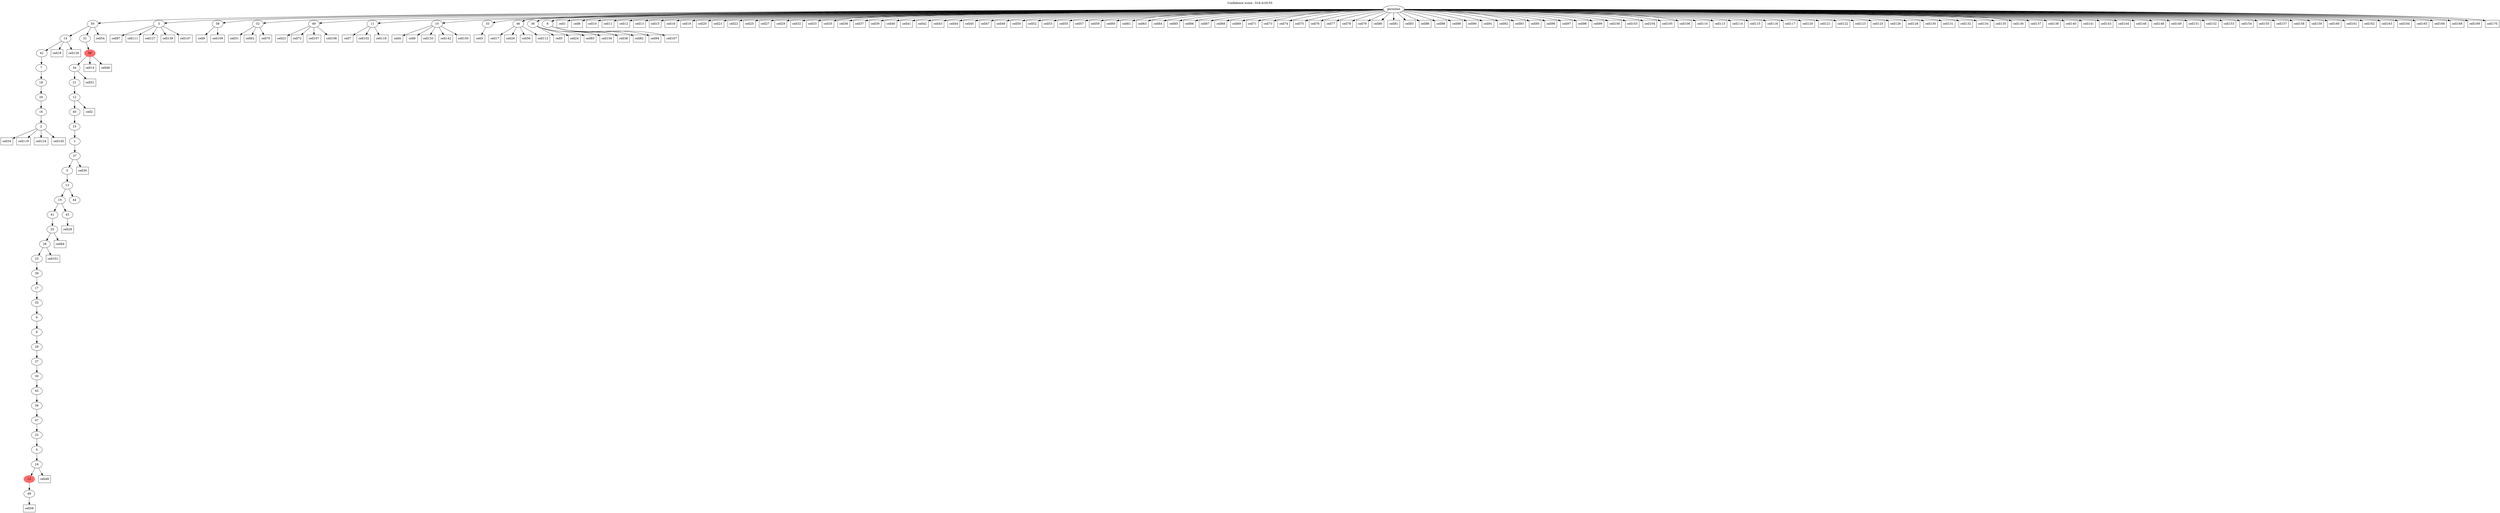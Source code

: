 digraph g {
	"51" -> "52";
	"52" [label="2"];
	"50" -> "51";
	"51" [label="16"];
	"49" -> "50";
	"50" [label="20"];
	"48" -> "49";
	"49" [label="18"];
	"47" -> "48";
	"48" [label="7"];
	"46" -> "47";
	"47" [label="42"];
	"42" -> "43";
	"43" [label="48"];
	"41" -> "42";
	"42" [color=indianred1, style=filled, label="12"];
	"40" -> "41";
	"41" [label="24"];
	"39" -> "40";
	"40" [label="4"];
	"38" -> "39";
	"39" [label="22"];
	"37" -> "38";
	"38" [label="47"];
	"36" -> "37";
	"37" [label="26"];
	"35" -> "36";
	"36" [label="45"];
	"34" -> "35";
	"35" [label="30"];
	"33" -> "34";
	"34" [label="27"];
	"32" -> "33";
	"33" [label="29"];
	"31" -> "32";
	"32" [label="9"];
	"30" -> "31";
	"31" [label="6"];
	"29" -> "30";
	"30" [label="35"];
	"28" -> "29";
	"29" [label="17"];
	"27" -> "28";
	"28" [label="39"];
	"26" -> "27";
	"27" [label="23"];
	"25" -> "26";
	"26" [label="28"];
	"24" -> "25";
	"25" [label="25"];
	"23" -> "24";
	"24" [label="41"];
	"23" -> "44";
	"44" [label="43"];
	"22" -> "23";
	"23" [label="19"];
	"22" -> "45";
	"45" [label="44"];
	"21" -> "22";
	"22" [label="13"];
	"20" -> "21";
	"21" [label="5"];
	"19" -> "20";
	"20" [label="37"];
	"18" -> "19";
	"19" [label="1"];
	"17" -> "18";
	"18" [label="15"];
	"16" -> "17";
	"17" [label="40"];
	"15" -> "16";
	"16" [label="12"];
	"14" -> "15";
	"15" [label="21"];
	"13" -> "14";
	"14" [label="34"];
	"12" -> "13";
	"13" [color=indianred1, style=filled, label="50"];
	"11" -> "12";
	"12" [label="31"];
	"11" -> "46";
	"46" [label="14"];
	"0" -> "1";
	"1" [label="3"];
	"0" -> "2";
	"2" [label="38"];
	"0" -> "3";
	"3" [label="32"];
	"0" -> "4";
	"4" [label="49"];
	"0" -> "5";
	"5" [label="11"];
	"0" -> "6";
	"6" [label="10"];
	"0" -> "7";
	"7" [label="33"];
	"0" -> "8";
	"8" [label="46"];
	"0" -> "9";
	"9" [label="36"];
	"0" -> "10";
	"10" [label="8"];
	"0" -> "11";
	"11" [label="50"];
	"0" [label="germline"];
	"0" -> "cell1";
	"cell1" [shape=box];
	"16" -> "cell2";
	"cell2" [shape=box];
	"7" -> "cell3";
	"cell3" [shape=box];
	"6" -> "cell4";
	"cell4" [shape=box];
	"9" -> "cell5";
	"cell5" [shape=box];
	"0" -> "cell6";
	"cell6" [shape=box];
	"5" -> "cell7";
	"cell7" [shape=box];
	"6" -> "cell8";
	"cell8" [shape=box];
	"2" -> "cell9";
	"cell9" [shape=box];
	"0" -> "cell10";
	"cell10" [shape=box];
	"0" -> "cell11";
	"cell11" [shape=box];
	"0" -> "cell12";
	"cell12" [shape=box];
	"0" -> "cell13";
	"cell13" [shape=box];
	"13" -> "cell14";
	"cell14" [shape=box];
	"0" -> "cell15";
	"cell15" [shape=box];
	"0" -> "cell16";
	"cell16" [shape=box];
	"8" -> "cell17";
	"cell17" [shape=box];
	"46" -> "cell18";
	"cell18" [shape=box];
	"0" -> "cell19";
	"cell19" [shape=box];
	"0" -> "cell20";
	"cell20" [shape=box];
	"0" -> "cell21";
	"cell21" [shape=box];
	"0" -> "cell22";
	"cell22" [shape=box];
	"4" -> "cell23";
	"cell23" [shape=box];
	"9" -> "cell24";
	"cell24" [shape=box];
	"0" -> "cell25";
	"cell25" [shape=box];
	"8" -> "cell26";
	"cell26" [shape=box];
	"0" -> "cell27";
	"cell27" [shape=box];
	"44" -> "cell28";
	"cell28" [shape=box];
	"0" -> "cell29";
	"cell29" [shape=box];
	"20" -> "cell30";
	"cell30" [shape=box];
	"3" -> "cell31";
	"cell31" [shape=box];
	"0" -> "cell32";
	"cell32" [shape=box];
	"0" -> "cell33";
	"cell33" [shape=box];
	"52" -> "cell34";
	"cell34" [shape=box];
	"0" -> "cell35";
	"cell35" [shape=box];
	"0" -> "cell36";
	"cell36" [shape=box];
	"0" -> "cell37";
	"cell37" [shape=box];
	"10" -> "cell38";
	"cell38" [shape=box];
	"0" -> "cell39";
	"cell39" [shape=box];
	"0" -> "cell40";
	"cell40" [shape=box];
	"0" -> "cell41";
	"cell41" [shape=box];
	"0" -> "cell42";
	"cell42" [shape=box];
	"0" -> "cell43";
	"cell43" [shape=box];
	"0" -> "cell44";
	"cell44" [shape=box];
	"0" -> "cell45";
	"cell45" [shape=box];
	"13" -> "cell46";
	"cell46" [shape=box];
	"0" -> "cell47";
	"cell47" [shape=box];
	"41" -> "cell48";
	"cell48" [shape=box];
	"0" -> "cell49";
	"cell49" [shape=box];
	"0" -> "cell50";
	"cell50" [shape=box];
	"14" -> "cell51";
	"cell51" [shape=box];
	"0" -> "cell52";
	"cell52" [shape=box];
	"0" -> "cell53";
	"cell53" [shape=box];
	"11" -> "cell54";
	"cell54" [shape=box];
	"0" -> "cell55";
	"cell55" [shape=box];
	"8" -> "cell56";
	"cell56" [shape=box];
	"0" -> "cell57";
	"cell57" [shape=box];
	"43" -> "cell58";
	"cell58" [shape=box];
	"0" -> "cell59";
	"cell59" [shape=box];
	"0" -> "cell60";
	"cell60" [shape=box];
	"0" -> "cell61";
	"cell61" [shape=box];
	"3" -> "cell62";
	"cell62" [shape=box];
	"0" -> "cell63";
	"cell63" [shape=box];
	"0" -> "cell64";
	"cell64" [shape=box];
	"0" -> "cell65";
	"cell65" [shape=box];
	"0" -> "cell66";
	"cell66" [shape=box];
	"0" -> "cell67";
	"cell67" [shape=box];
	"0" -> "cell68";
	"cell68" [shape=box];
	"0" -> "cell69";
	"cell69" [shape=box];
	"3" -> "cell70";
	"cell70" [shape=box];
	"0" -> "cell71";
	"cell71" [shape=box];
	"4" -> "cell72";
	"cell72" [shape=box];
	"0" -> "cell73";
	"cell73" [shape=box];
	"0" -> "cell74";
	"cell74" [shape=box];
	"0" -> "cell75";
	"cell75" [shape=box];
	"0" -> "cell76";
	"cell76" [shape=box];
	"0" -> "cell77";
	"cell77" [shape=box];
	"0" -> "cell78";
	"cell78" [shape=box];
	"0" -> "cell79";
	"cell79" [shape=box];
	"0" -> "cell80";
	"cell80" [shape=box];
	"0" -> "cell81";
	"cell81" [shape=box];
	"10" -> "cell82";
	"cell82" [shape=box];
	"0" -> "cell83";
	"cell83" [shape=box];
	"25" -> "cell84";
	"cell84" [shape=box];
	"9" -> "cell85";
	"cell85" [shape=box];
	"0" -> "cell86";
	"cell86" [shape=box];
	"1" -> "cell87";
	"cell87" [shape=box];
	"0" -> "cell88";
	"cell88" [shape=box];
	"0" -> "cell89";
	"cell89" [shape=box];
	"0" -> "cell90";
	"cell90" [shape=box];
	"0" -> "cell91";
	"cell91" [shape=box];
	"0" -> "cell92";
	"cell92" [shape=box];
	"0" -> "cell93";
	"cell93" [shape=box];
	"10" -> "cell94";
	"cell94" [shape=box];
	"0" -> "cell95";
	"cell95" [shape=box];
	"0" -> "cell96";
	"cell96" [shape=box];
	"0" -> "cell97";
	"cell97" [shape=box];
	"0" -> "cell98";
	"cell98" [shape=box];
	"0" -> "cell99";
	"cell99" [shape=box];
	"0" -> "cell100";
	"cell100" [shape=box];
	"26" -> "cell101";
	"cell101" [shape=box];
	"5" -> "cell102";
	"cell102" [shape=box];
	"0" -> "cell103";
	"cell103" [shape=box];
	"0" -> "cell104";
	"cell104" [shape=box];
	"0" -> "cell105";
	"cell105" [shape=box];
	"0" -> "cell106";
	"cell106" [shape=box];
	"4" -> "cell107";
	"cell107" [shape=box];
	"4" -> "cell108";
	"cell108" [shape=box];
	"2" -> "cell109";
	"cell109" [shape=box];
	"0" -> "cell110";
	"cell110" [shape=box];
	"1" -> "cell111";
	"cell111" [shape=box];
	"8" -> "cell112";
	"cell112" [shape=box];
	"0" -> "cell113";
	"cell113" [shape=box];
	"0" -> "cell114";
	"cell114" [shape=box];
	"0" -> "cell115";
	"cell115" [shape=box];
	"0" -> "cell116";
	"cell116" [shape=box];
	"0" -> "cell117";
	"cell117" [shape=box];
	"5" -> "cell118";
	"cell118" [shape=box];
	"52" -> "cell119";
	"cell119" [shape=box];
	"0" -> "cell120";
	"cell120" [shape=box];
	"0" -> "cell121";
	"cell121" [shape=box];
	"0" -> "cell122";
	"cell122" [shape=box];
	"0" -> "cell123";
	"cell123" [shape=box];
	"52" -> "cell124";
	"cell124" [shape=box];
	"0" -> "cell125";
	"cell125" [shape=box];
	"0" -> "cell126";
	"cell126" [shape=box];
	"1" -> "cell127";
	"cell127" [shape=box];
	"0" -> "cell128";
	"cell128" [shape=box];
	"46" -> "cell129";
	"cell129" [shape=box];
	"0" -> "cell130";
	"cell130" [shape=box];
	"0" -> "cell131";
	"cell131" [shape=box];
	"0" -> "cell132";
	"cell132" [shape=box];
	"6" -> "cell133";
	"cell133" [shape=box];
	"0" -> "cell134";
	"cell134" [shape=box];
	"0" -> "cell135";
	"cell135" [shape=box];
	"0" -> "cell136";
	"cell136" [shape=box];
	"0" -> "cell137";
	"cell137" [shape=box];
	"0" -> "cell138";
	"cell138" [shape=box];
	"1" -> "cell139";
	"cell139" [shape=box];
	"0" -> "cell140";
	"cell140" [shape=box];
	"0" -> "cell141";
	"cell141" [shape=box];
	"6" -> "cell142";
	"cell142" [shape=box];
	"0" -> "cell143";
	"cell143" [shape=box];
	"0" -> "cell144";
	"cell144" [shape=box];
	"52" -> "cell145";
	"cell145" [shape=box];
	"0" -> "cell146";
	"cell146" [shape=box];
	"1" -> "cell147";
	"cell147" [shape=box];
	"0" -> "cell148";
	"cell148" [shape=box];
	"0" -> "cell149";
	"cell149" [shape=box];
	"6" -> "cell150";
	"cell150" [shape=box];
	"0" -> "cell151";
	"cell151" [shape=box];
	"0" -> "cell152";
	"cell152" [shape=box];
	"0" -> "cell153";
	"cell153" [shape=box];
	"0" -> "cell154";
	"cell154" [shape=box];
	"0" -> "cell155";
	"cell155" [shape=box];
	"9" -> "cell156";
	"cell156" [shape=box];
	"0" -> "cell157";
	"cell157" [shape=box];
	"0" -> "cell158";
	"cell158" [shape=box];
	"0" -> "cell159";
	"cell159" [shape=box];
	"0" -> "cell160";
	"cell160" [shape=box];
	"0" -> "cell161";
	"cell161" [shape=box];
	"0" -> "cell162";
	"cell162" [shape=box];
	"0" -> "cell163";
	"cell163" [shape=box];
	"0" -> "cell164";
	"cell164" [shape=box];
	"0" -> "cell165";
	"cell165" [shape=box];
	"0" -> "cell166";
	"cell166" [shape=box];
	"10" -> "cell167";
	"cell167" [shape=box];
	"0" -> "cell168";
	"cell168" [shape=box];
	"0" -> "cell169";
	"cell169" [shape=box];
	"0" -> "cell170";
	"cell170" [shape=box];
	labelloc="t";
	label="Confidence score: -518.419155";
}
